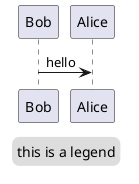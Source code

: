 {
  "sha1": "il9z0kqpydt7jhcp802wafd5gjkbth5",
  "insertion": {
    "when": "2024-06-03T18:59:30.870Z",
    "url": "http://forum.plantuml.net/7184/set-legendborderthickness-to-0",
    "user": "plantuml@gmail.com"
  }
}
@startuml
skinparam LegendBorderThickness 0
Bob -> Alice : hello
legend
this is a legend
endlegend
@enduml
